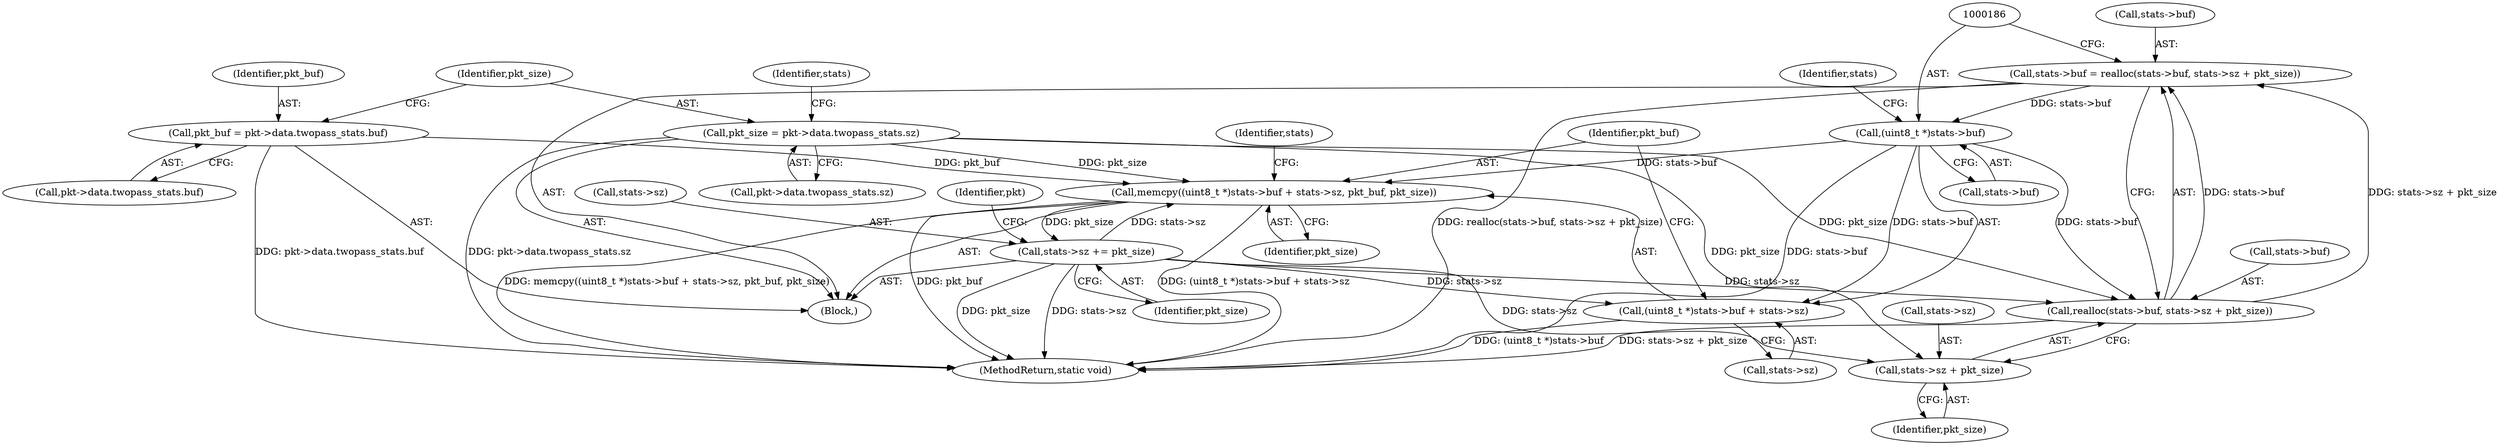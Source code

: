 digraph "0_Android_5a9753fca56f0eeb9f61e342b2fccffc364f9426_17@API" {
"1000170" [label="(Call,stats->buf = realloc(stats->buf, stats->sz + pkt_size))"];
"1000174" [label="(Call,realloc(stats->buf, stats->sz + pkt_size))"];
"1000185" [label="(Call,(uint8_t *)stats->buf)"];
"1000170" [label="(Call,stats->buf = realloc(stats->buf, stats->sz + pkt_size))"];
"1000195" [label="(Call,stats->sz += pkt_size)"];
"1000183" [label="(Call,memcpy((uint8_t *)stats->buf + stats->sz, pkt_buf, pkt_size))"];
"1000151" [label="(Call,pkt_buf = pkt->data.twopass_stats.buf)"];
"1000161" [label="(Call,pkt_size = pkt->data.twopass_stats.sz)"];
"1000178" [label="(Call,stats->sz + pkt_size)"];
"1000184" [label="(Call,(uint8_t *)stats->buf + stats->sz)"];
"1000200" [label="(MethodReturn,static void)"];
"1000174" [label="(Call,realloc(stats->buf, stats->sz + pkt_size))"];
"1000170" [label="(Call,stats->buf = realloc(stats->buf, stats->sz + pkt_size))"];
"1000175" [label="(Call,stats->buf)"];
"1000191" [label="(Identifier,stats)"];
"1000137" [label="(Identifier,pkt)"];
"1000199" [label="(Identifier,pkt_size)"];
"1000183" [label="(Call,memcpy((uint8_t *)stats->buf + stats->sz, pkt_buf, pkt_size))"];
"1000194" [label="(Identifier,pkt_size)"];
"1000152" [label="(Identifier,pkt_buf)"];
"1000172" [label="(Identifier,stats)"];
"1000190" [label="(Call,stats->sz)"];
"1000178" [label="(Call,stats->sz + pkt_size)"];
"1000197" [label="(Identifier,stats)"];
"1000153" [label="(Call,pkt->data.twopass_stats.buf)"];
"1000162" [label="(Identifier,pkt_size)"];
"1000195" [label="(Call,stats->sz += pkt_size)"];
"1000163" [label="(Call,pkt->data.twopass_stats.sz)"];
"1000187" [label="(Call,stats->buf)"];
"1000150" [label="(Block,)"];
"1000185" [label="(Call,(uint8_t *)stats->buf)"];
"1000182" [label="(Identifier,pkt_size)"];
"1000193" [label="(Identifier,pkt_buf)"];
"1000151" [label="(Call,pkt_buf = pkt->data.twopass_stats.buf)"];
"1000171" [label="(Call,stats->buf)"];
"1000196" [label="(Call,stats->sz)"];
"1000179" [label="(Call,stats->sz)"];
"1000161" [label="(Call,pkt_size = pkt->data.twopass_stats.sz)"];
"1000184" [label="(Call,(uint8_t *)stats->buf + stats->sz)"];
"1000170" -> "1000150"  [label="AST: "];
"1000170" -> "1000174"  [label="CFG: "];
"1000171" -> "1000170"  [label="AST: "];
"1000174" -> "1000170"  [label="AST: "];
"1000186" -> "1000170"  [label="CFG: "];
"1000170" -> "1000200"  [label="DDG: realloc(stats->buf, stats->sz + pkt_size)"];
"1000174" -> "1000170"  [label="DDG: stats->buf"];
"1000174" -> "1000170"  [label="DDG: stats->sz + pkt_size"];
"1000170" -> "1000185"  [label="DDG: stats->buf"];
"1000174" -> "1000178"  [label="CFG: "];
"1000175" -> "1000174"  [label="AST: "];
"1000178" -> "1000174"  [label="AST: "];
"1000174" -> "1000200"  [label="DDG: stats->sz + pkt_size"];
"1000185" -> "1000174"  [label="DDG: stats->buf"];
"1000195" -> "1000174"  [label="DDG: stats->sz"];
"1000161" -> "1000174"  [label="DDG: pkt_size"];
"1000185" -> "1000184"  [label="AST: "];
"1000185" -> "1000187"  [label="CFG: "];
"1000186" -> "1000185"  [label="AST: "];
"1000187" -> "1000185"  [label="AST: "];
"1000191" -> "1000185"  [label="CFG: "];
"1000185" -> "1000200"  [label="DDG: stats->buf"];
"1000185" -> "1000183"  [label="DDG: stats->buf"];
"1000185" -> "1000184"  [label="DDG: stats->buf"];
"1000195" -> "1000150"  [label="AST: "];
"1000195" -> "1000199"  [label="CFG: "];
"1000196" -> "1000195"  [label="AST: "];
"1000199" -> "1000195"  [label="AST: "];
"1000137" -> "1000195"  [label="CFG: "];
"1000195" -> "1000200"  [label="DDG: pkt_size"];
"1000195" -> "1000200"  [label="DDG: stats->sz"];
"1000195" -> "1000178"  [label="DDG: stats->sz"];
"1000195" -> "1000183"  [label="DDG: stats->sz"];
"1000195" -> "1000184"  [label="DDG: stats->sz"];
"1000183" -> "1000195"  [label="DDG: pkt_size"];
"1000183" -> "1000150"  [label="AST: "];
"1000183" -> "1000194"  [label="CFG: "];
"1000184" -> "1000183"  [label="AST: "];
"1000193" -> "1000183"  [label="AST: "];
"1000194" -> "1000183"  [label="AST: "];
"1000197" -> "1000183"  [label="CFG: "];
"1000183" -> "1000200"  [label="DDG: (uint8_t *)stats->buf + stats->sz"];
"1000183" -> "1000200"  [label="DDG: pkt_buf"];
"1000183" -> "1000200"  [label="DDG: memcpy((uint8_t *)stats->buf + stats->sz, pkt_buf, pkt_size)"];
"1000151" -> "1000183"  [label="DDG: pkt_buf"];
"1000161" -> "1000183"  [label="DDG: pkt_size"];
"1000151" -> "1000150"  [label="AST: "];
"1000151" -> "1000153"  [label="CFG: "];
"1000152" -> "1000151"  [label="AST: "];
"1000153" -> "1000151"  [label="AST: "];
"1000162" -> "1000151"  [label="CFG: "];
"1000151" -> "1000200"  [label="DDG: pkt->data.twopass_stats.buf"];
"1000161" -> "1000150"  [label="AST: "];
"1000161" -> "1000163"  [label="CFG: "];
"1000162" -> "1000161"  [label="AST: "];
"1000163" -> "1000161"  [label="AST: "];
"1000172" -> "1000161"  [label="CFG: "];
"1000161" -> "1000200"  [label="DDG: pkt->data.twopass_stats.sz"];
"1000161" -> "1000178"  [label="DDG: pkt_size"];
"1000178" -> "1000182"  [label="CFG: "];
"1000179" -> "1000178"  [label="AST: "];
"1000182" -> "1000178"  [label="AST: "];
"1000184" -> "1000190"  [label="CFG: "];
"1000190" -> "1000184"  [label="AST: "];
"1000193" -> "1000184"  [label="CFG: "];
"1000184" -> "1000200"  [label="DDG: (uint8_t *)stats->buf"];
}
